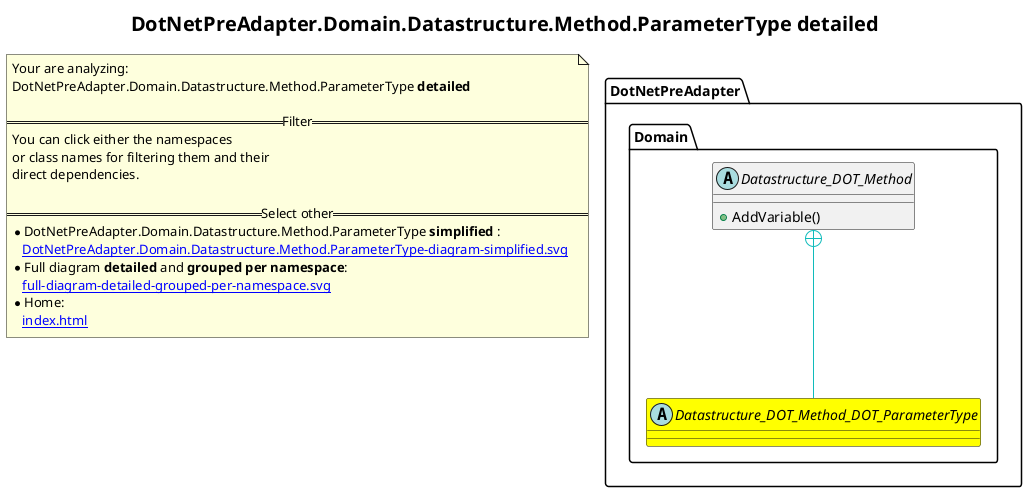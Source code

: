 @startuml
skinparam linetype ortho
title <size:20>DotNetPreAdapter.Domain.Datastructure.Method.ParameterType **detailed** </size>
note "Your are analyzing:\nDotNetPreAdapter.Domain.Datastructure.Method.ParameterType **detailed** \n\n==Filter==\nYou can click either the namespaces \nor class names for filtering them and their\ndirect dependencies.\n\n==Select other==\n* DotNetPreAdapter.Domain.Datastructure.Method.ParameterType **simplified** :\n   [[DotNetPreAdapter.Domain.Datastructure.Method.ParameterType-diagram-simplified.svg]]\n* Full diagram **detailed** and **grouped per namespace**:\n   [[full-diagram-detailed-grouped-per-namespace.svg]]\n* Home:\n   [[index.html]]" as FloatingNote
  abstract class DotNetPreAdapter.Domain.Datastructure_DOT_Method_DOT_ParameterType [[DotNetPreAdapter.Domain.Datastructure.Method.ParameterType-diagram-detailed.svg]] #yellow {
  }
  abstract class DotNetPreAdapter.Domain.Datastructure_DOT_Method [[DotNetPreAdapter.Domain.Datastructure.Method-diagram-detailed.svg]]  {
    + AddVariable(<font color="6060BB"></font>)
  }
 ' *************************************** 
 ' *************************************** 
 ' *************************************** 
' Class relations extracted from namespace:
' DotNetPreAdapter.Domain
DotNetPreAdapter.Domain.Datastructure_DOT_Method +-[#10BBBB]- DotNetPreAdapter.Domain.Datastructure_DOT_Method_DOT_ParameterType 
@enduml
